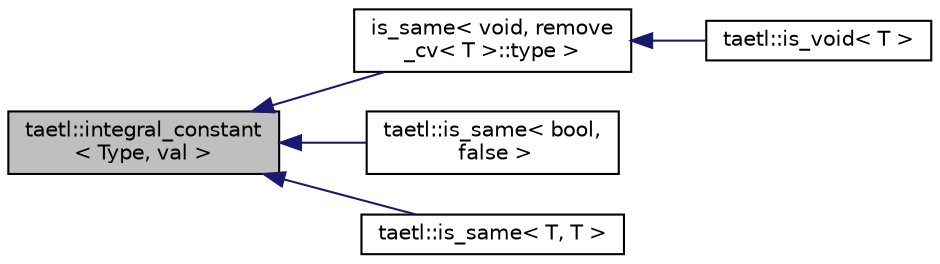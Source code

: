 digraph "taetl::integral_constant&lt; Type, val &gt;"
{
  edge [fontname="Helvetica",fontsize="10",labelfontname="Helvetica",labelfontsize="10"];
  node [fontname="Helvetica",fontsize="10",shape=record];
  rankdir="LR";
  Node0 [label="taetl::integral_constant\l\< Type, val \>",height=0.2,width=0.4,color="black", fillcolor="grey75", style="filled", fontcolor="black"];
  Node0 -> Node1 [dir="back",color="midnightblue",fontsize="10",style="solid",fontname="Helvetica"];
  Node1 [label="is_same\< void, remove\l_cv\< T \>::type \>",height=0.2,width=0.4,color="black", fillcolor="white", style="filled",URL="$structtaetl_1_1is__same.html"];
  Node1 -> Node2 [dir="back",color="midnightblue",fontsize="10",style="solid",fontname="Helvetica"];
  Node2 [label="taetl::is_void\< T \>",height=0.2,width=0.4,color="black", fillcolor="white", style="filled",URL="$structtaetl_1_1is__void.html",tooltip="Define a member typedef only if a boolean constant is true. "];
  Node0 -> Node3 [dir="back",color="midnightblue",fontsize="10",style="solid",fontname="Helvetica"];
  Node3 [label="taetl::is_same\< bool,\l false \>",height=0.2,width=0.4,color="black", fillcolor="white", style="filled",URL="$structtaetl_1_1is__same.html",tooltip="If T and U name the same type (taking into account const/volatile qualifications), provides the member constant value equal to true. Otherwise value is false. "];
  Node0 -> Node4 [dir="back",color="midnightblue",fontsize="10",style="solid",fontname="Helvetica"];
  Node4 [label="taetl::is_same\< T, T \>",height=0.2,width=0.4,color="black", fillcolor="white", style="filled",URL="$structtaetl_1_1is__same_3_01T_00_01T_01_4.html"];
}
